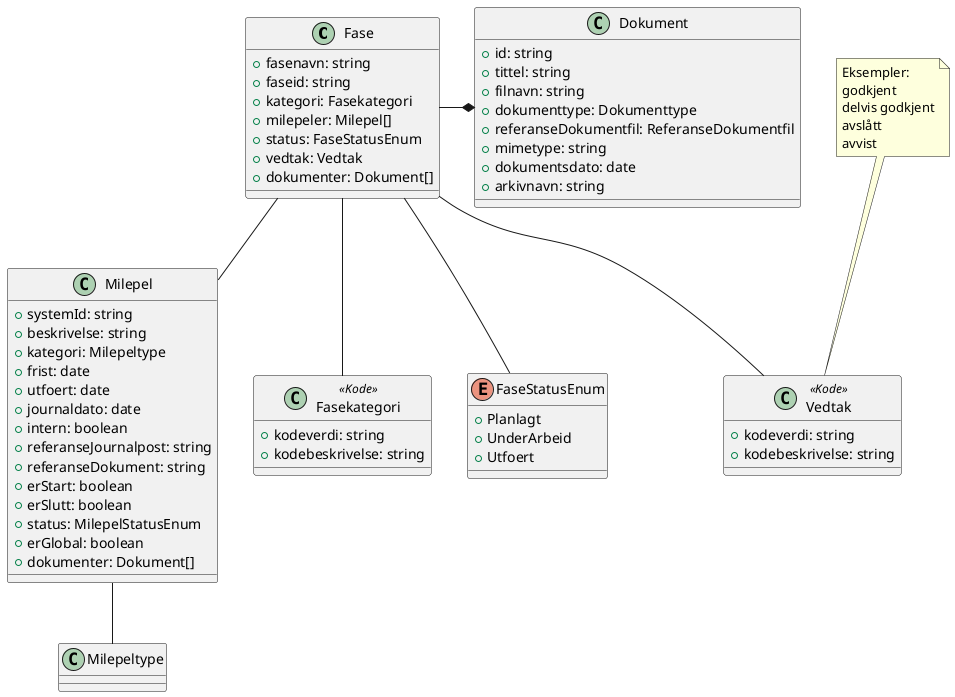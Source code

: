 @startuml

class Fase {
    +fasenavn: string
    +faseid: string
    +kategori: Fasekategori
    +milepeler: Milepel[]
    +status: FaseStatusEnum
    +vedtak: Vedtak
    +dokumenter: Dokument[]
}

Fase -* Dokument
Fase -- Milepel
Fase -- Fasekategori
Fase -- Vedtak
Fase -- FaseStatusEnum

enum FaseStatusEnum {
    +Planlagt
    +UnderArbeid
    +Utfoert
}

note top of Vedtak : Eksempler:\ngodkjent\ndelvis godkjent\navslått\navvist 

class Vedtak <<Kode>> {
    +kodeverdi: string
    +kodebeskrivelse: string
}

class Fasekategori <<Kode>> {
    +kodeverdi: string
    +kodebeskrivelse: string
}

class Milepel {
    +systemId: string
    +beskrivelse: string
    +kategori: Milepeltype
    +frist: date
    +utfoert: date
    +journaldato: date
    +intern: boolean
    +referanseJournalpost: string
    +referanseDokument: string
    +erStart: boolean
    +erSlutt: boolean
    +status: MilepelStatusEnum
    +erGlobal: boolean
    +dokumenter: Dokument[]
}

Milepel -- Milepeltype

class Dokument {
    +id: string
    +tittel: string
    +filnavn: string
    +dokumenttype: Dokumenttype
    +referanseDokumentfil: ReferanseDokumentfil
    +mimetype: string
    +dokumentsdato: date
    +arkivnavn: string
}

@enduml